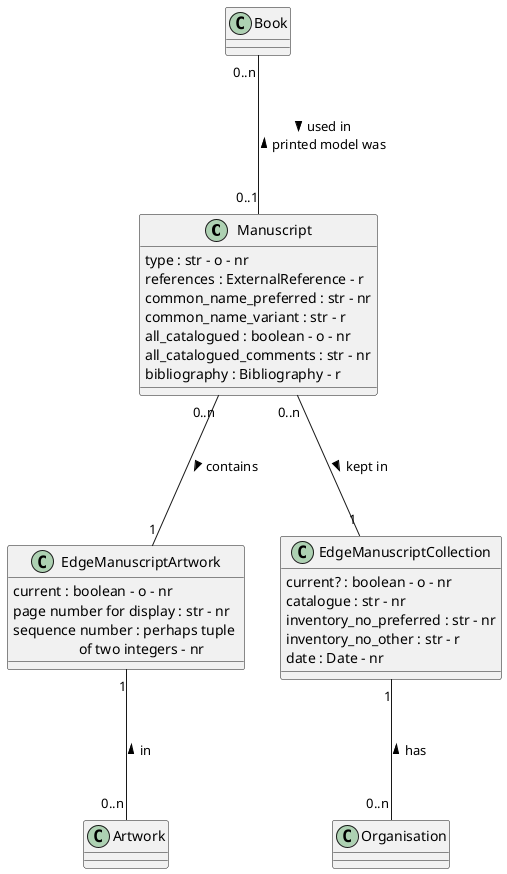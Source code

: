 @startuml 
class Manuscript 
Manuscript : type : str - o - nr
Manuscript : references : ExternalReference - r
Manuscript : common_name_preferred : str - nr
Manuscript : common_name_variant : str - r
Manuscript : all_catalogued : boolean - o - nr
Manuscript : all_catalogued_comments : str - nr
Manuscript : bibliography : Bibliography - r


class EdgeManuscriptArtwork
EdgeManuscriptArtwork : current : boolean - o - nr
EdgeManuscriptArtwork : page number for display : str - nr
EdgeManuscriptArtwork : sequence number : perhaps tuple \n                  of two integers - nr

class Artwork

class Book

class EdgeManuscriptCollection
EdgeManuscriptCollection : current? : boolean - o - nr
EdgeManuscriptCollection : catalogue : str - nr
EdgeManuscriptCollection : inventory_no_preferred : str - nr
EdgeManuscriptCollection : inventory_no_other : str - r
EdgeManuscriptCollection : date : Date - nr

class Organisation

Book "0..n" --- "0..1" Manuscript : > used in  \n printed model was <

Manuscript "0..n" --- "1" EdgeManuscriptArtwork : contains > 

EdgeManuscriptArtwork "1" --- "0..n" Artwork : in <

Manuscript "0..n" --- "1" EdgeManuscriptCollection : kept in >

EdgeManuscriptCollection "1" --- "0..n" Organisation : has <

@enduml 
